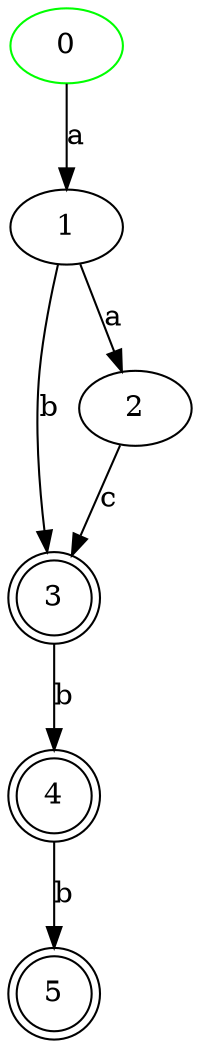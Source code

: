 digraph {
    0 [color="green"]
    3 [shape="doublecircle"]
    4 [shape="doublecircle"]
    5 [shape="doublecircle"]

    0 -> 1 [label="a"]
    1 -> 2 [label="a"]
    1 -> 3 [label="b"]
    2 -> 3 [label="c"]
    3 -> 4 [label="b"]
    4 -> 5 [label="b"]
}
